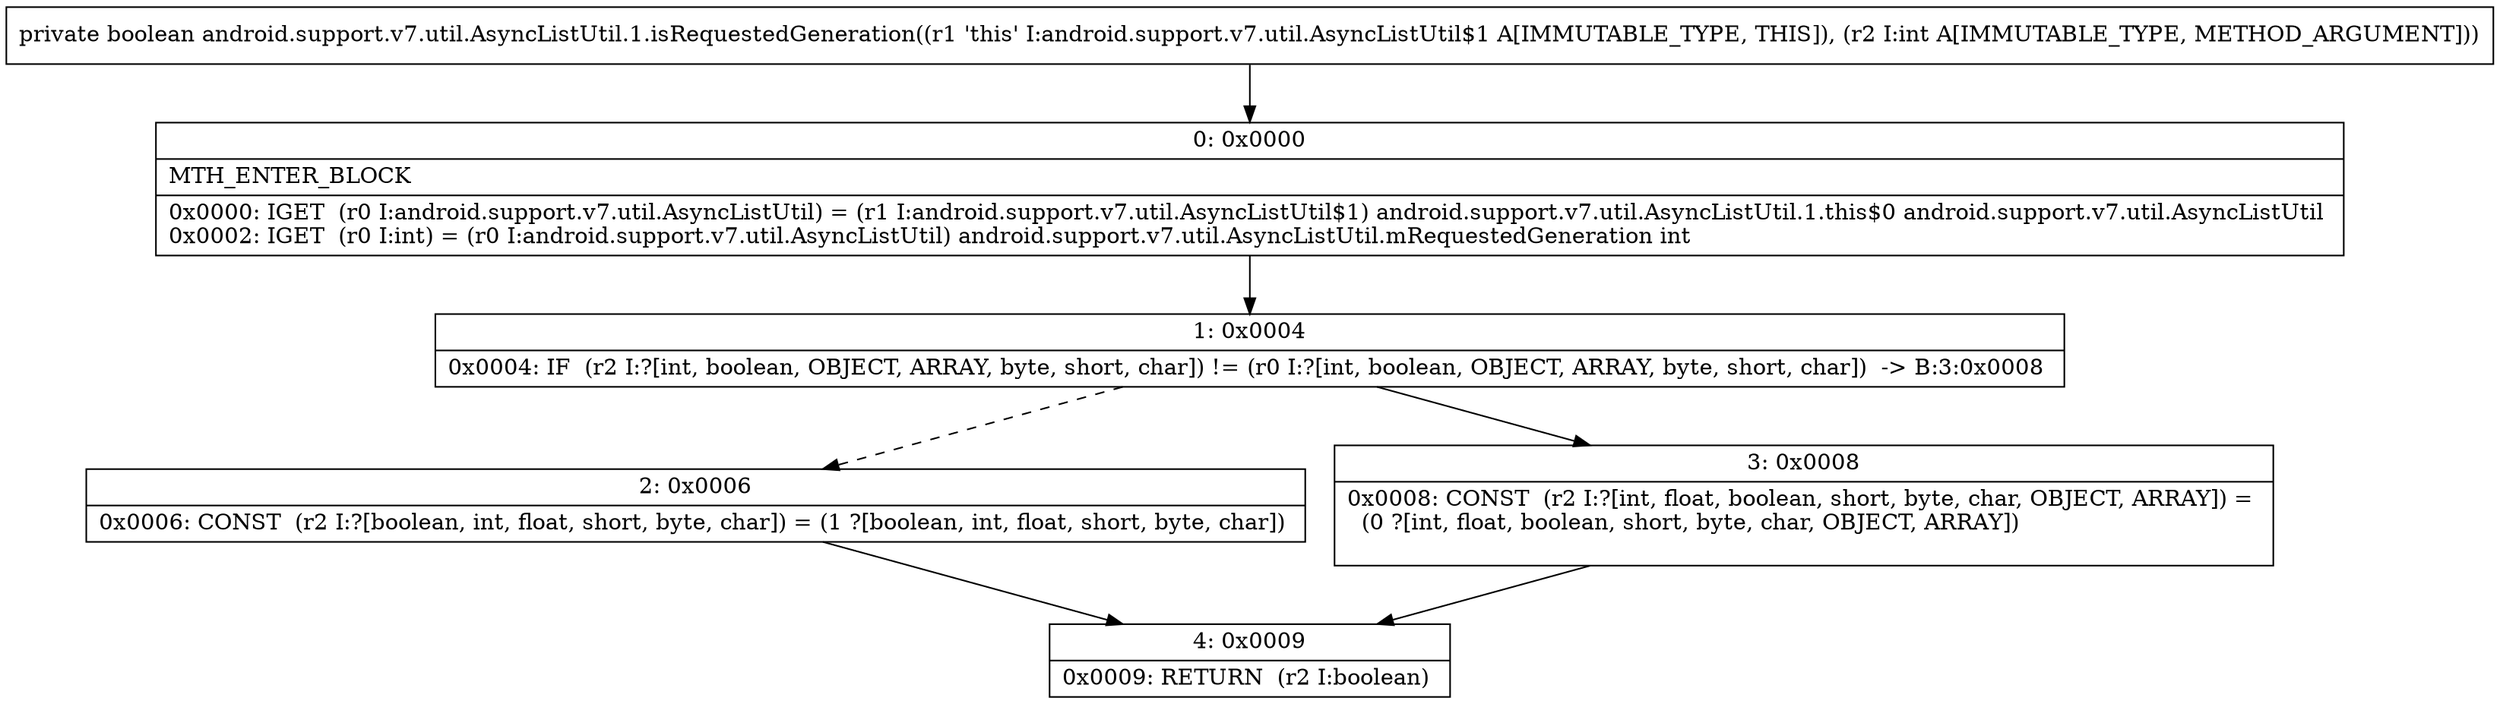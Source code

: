 digraph "CFG forandroid.support.v7.util.AsyncListUtil.1.isRequestedGeneration(I)Z" {
Node_0 [shape=record,label="{0\:\ 0x0000|MTH_ENTER_BLOCK\l|0x0000: IGET  (r0 I:android.support.v7.util.AsyncListUtil) = (r1 I:android.support.v7.util.AsyncListUtil$1) android.support.v7.util.AsyncListUtil.1.this$0 android.support.v7.util.AsyncListUtil \l0x0002: IGET  (r0 I:int) = (r0 I:android.support.v7.util.AsyncListUtil) android.support.v7.util.AsyncListUtil.mRequestedGeneration int \l}"];
Node_1 [shape=record,label="{1\:\ 0x0004|0x0004: IF  (r2 I:?[int, boolean, OBJECT, ARRAY, byte, short, char]) != (r0 I:?[int, boolean, OBJECT, ARRAY, byte, short, char])  \-\> B:3:0x0008 \l}"];
Node_2 [shape=record,label="{2\:\ 0x0006|0x0006: CONST  (r2 I:?[boolean, int, float, short, byte, char]) = (1 ?[boolean, int, float, short, byte, char]) \l}"];
Node_3 [shape=record,label="{3\:\ 0x0008|0x0008: CONST  (r2 I:?[int, float, boolean, short, byte, char, OBJECT, ARRAY]) = \l  (0 ?[int, float, boolean, short, byte, char, OBJECT, ARRAY])\l \l}"];
Node_4 [shape=record,label="{4\:\ 0x0009|0x0009: RETURN  (r2 I:boolean) \l}"];
MethodNode[shape=record,label="{private boolean android.support.v7.util.AsyncListUtil.1.isRequestedGeneration((r1 'this' I:android.support.v7.util.AsyncListUtil$1 A[IMMUTABLE_TYPE, THIS]), (r2 I:int A[IMMUTABLE_TYPE, METHOD_ARGUMENT])) }"];
MethodNode -> Node_0;
Node_0 -> Node_1;
Node_1 -> Node_2[style=dashed];
Node_1 -> Node_3;
Node_2 -> Node_4;
Node_3 -> Node_4;
}

